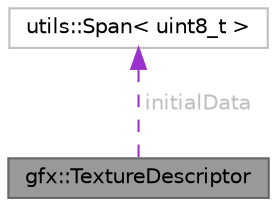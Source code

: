 digraph "gfx::TextureDescriptor"
{
 // LATEX_PDF_SIZE
  bgcolor="transparent";
  edge [fontname=Helvetica,fontsize=10,labelfontname=Helvetica,labelfontsize=10];
  node [fontname=Helvetica,fontsize=10,shape=box,height=0.2,width=0.4];
  Node1 [id="Node000001",label="gfx::TextureDescriptor",height=0.2,width=0.4,color="gray40", fillcolor="grey60", style="filled", fontcolor="black",tooltip="Descriptor used to create a texture resource."];
  Node2 -> Node1 [id="edge1_Node000001_Node000002",dir="back",color="darkorchid3",style="dashed",tooltip=" ",label=<<TABLE CELLBORDER="0" BORDER="0"><TR><TD VALIGN="top" ALIGN="LEFT" CELLPADDING="1" CELLSPACING="0">initialData</TD></TR>
</TABLE>> ,fontcolor="grey" ];
  Node2 [id="Node000002",label="utils::Span\< uint8_t \>",height=0.2,width=0.4,color="grey75", fillcolor="white", style="filled",URL="$classutils_1_1_span.html",tooltip=" "];
}
